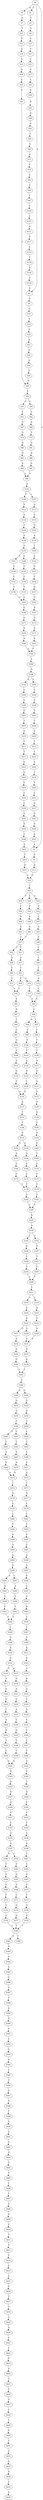 strict digraph  {
	S0 -> S1 [ label = T ];
	S0 -> S2 [ label = A ];
	S0 -> S3 [ label = A ];
	S0 -> S4 [ label = A ];
	S1 -> S5 [ label = T ];
	S2 -> S6 [ label = G ];
	S3 -> S7 [ label = G ];
	S4 -> S8 [ label = C ];
	S5 -> S9 [ label = A ];
	S6 -> S10 [ label = C ];
	S7 -> S11 [ label = T ];
	S8 -> S12 [ label = G ];
	S9 -> S13 [ label = C ];
	S10 -> S14 [ label = T ];
	S11 -> S15 [ label = T ];
	S12 -> S16 [ label = G ];
	S13 -> S17 [ label = C ];
	S14 -> S18 [ label = A ];
	S15 -> S19 [ label = A ];
	S16 -> S20 [ label = T ];
	S17 -> S21 [ label = C ];
	S18 -> S22 [ label = A ];
	S19 -> S23 [ label = G ];
	S20 -> S24 [ label = T ];
	S20 -> S25 [ label = G ];
	S20 -> S26 [ label = C ];
	S21 -> S27 [ label = A ];
	S22 -> S28 [ label = G ];
	S23 -> S29 [ label = G ];
	S24 -> S30 [ label = C ];
	S25 -> S31 [ label = T ];
	S26 -> S32 [ label = C ];
	S27 -> S33 [ label = T ];
	S28 -> S34 [ label = A ];
	S29 -> S35 [ label = A ];
	S30 -> S36 [ label = A ];
	S31 -> S37 [ label = C ];
	S32 -> S38 [ label = A ];
	S33 -> S39 [ label = G ];
	S34 -> S40 [ label = C ];
	S35 -> S41 [ label = C ];
	S36 -> S42 [ label = G ];
	S37 -> S43 [ label = G ];
	S38 -> S44 [ label = G ];
	S39 -> S45 [ label = A ];
	S40 -> S46 [ label = T ];
	S41 -> S46 [ label = T ];
	S42 -> S47 [ label = T ];
	S43 -> S48 [ label = T ];
	S44 -> S47 [ label = T ];
	S45 -> S49 [ label = G ];
	S46 -> S50 [ label = T ];
	S47 -> S51 [ label = T ];
	S47 -> S52 [ label = C ];
	S48 -> S53 [ label = C ];
	S49 -> S54 [ label = A ];
	S50 -> S55 [ label = C ];
	S50 -> S56 [ label = G ];
	S51 -> S57 [ label = A ];
	S52 -> S58 [ label = A ];
	S53 -> S59 [ label = T ];
	S54 -> S60 [ label = C ];
	S55 -> S61 [ label = C ];
	S56 -> S62 [ label = C ];
	S57 -> S63 [ label = T ];
	S58 -> S64 [ label = T ];
	S59 -> S65 [ label = T ];
	S60 -> S66 [ label = G ];
	S61 -> S67 [ label = G ];
	S62 -> S68 [ label = G ];
	S63 -> S69 [ label = T ];
	S63 -> S70 [ label = A ];
	S64 -> S71 [ label = T ];
	S65 -> S72 [ label = A ];
	S66 -> S73 [ label = A ];
	S67 -> S74 [ label = G ];
	S68 -> S75 [ label = C ];
	S69 -> S76 [ label = T ];
	S70 -> S77 [ label = C ];
	S71 -> S76 [ label = T ];
	S72 -> S78 [ label = C ];
	S73 -> S79 [ label = C ];
	S74 -> S80 [ label = G ];
	S75 -> S81 [ label = G ];
	S76 -> S82 [ label = A ];
	S77 -> S83 [ label = A ];
	S78 -> S83 [ label = A ];
	S79 -> S84 [ label = C ];
	S80 -> S85 [ label = G ];
	S81 -> S86 [ label = G ];
	S82 -> S87 [ label = A ];
	S83 -> S88 [ label = A ];
	S84 -> S89 [ label = T ];
	S85 -> S90 [ label = G ];
	S86 -> S91 [ label = G ];
	S87 -> S92 [ label = T ];
	S88 -> S93 [ label = C ];
	S88 -> S94 [ label = A ];
	S89 -> S95 [ label = T ];
	S90 -> S96 [ label = A ];
	S91 -> S96 [ label = A ];
	S92 -> S97 [ label = C ];
	S93 -> S98 [ label = C ];
	S94 -> S99 [ label = C ];
	S95 -> S100 [ label = T ];
	S96 -> S101 [ label = A ];
	S97 -> S102 [ label = G ];
	S98 -> S103 [ label = T ];
	S99 -> S104 [ label = T ];
	S100 -> S105 [ label = C ];
	S101 -> S106 [ label = T ];
	S101 -> S107 [ label = C ];
	S102 -> S108 [ label = A ];
	S103 -> S109 [ label = T ];
	S104 -> S110 [ label = C ];
	S105 -> S111 [ label = A ];
	S106 -> S112 [ label = A ];
	S107 -> S113 [ label = A ];
	S108 -> S114 [ label = A ];
	S109 -> S115 [ label = A ];
	S110 -> S116 [ label = A ];
	S111 -> S117 [ label = A ];
	S112 -> S118 [ label = G ];
	S113 -> S119 [ label = G ];
	S114 -> S120 [ label = G ];
	S115 -> S121 [ label = G ];
	S116 -> S122 [ label = G ];
	S117 -> S123 [ label = C ];
	S118 -> S124 [ label = T ];
	S119 -> S125 [ label = C ];
	S120 -> S126 [ label = T ];
	S121 -> S127 [ label = G ];
	S122 -> S128 [ label = T ];
	S123 -> S129 [ label = T ];
	S124 -> S130 [ label = A ];
	S125 -> S131 [ label = A ];
	S126 -> S132 [ label = A ];
	S127 -> S133 [ label = A ];
	S128 -> S132 [ label = A ];
	S129 -> S134 [ label = A ];
	S130 -> S135 [ label = T ];
	S131 -> S136 [ label = T ];
	S132 -> S137 [ label = G ];
	S133 -> S138 [ label = G ];
	S134 -> S139 [ label = A ];
	S135 -> S140 [ label = C ];
	S135 -> S141 [ label = A ];
	S136 -> S142 [ label = G ];
	S137 -> S143 [ label = T ];
	S138 -> S144 [ label = G ];
	S139 -> S2 [ label = A ];
	S140 -> S145 [ label = C ];
	S141 -> S146 [ label = C ];
	S142 -> S147 [ label = C ];
	S143 -> S148 [ label = T ];
	S144 -> S149 [ label = C ];
	S145 -> S150 [ label = C ];
	S146 -> S151 [ label = C ];
	S147 -> S152 [ label = C ];
	S148 -> S153 [ label = G ];
	S149 -> S154 [ label = G ];
	S150 -> S155 [ label = T ];
	S151 -> S156 [ label = T ];
	S152 -> S157 [ label = G ];
	S153 -> S158 [ label = G ];
	S153 -> S159 [ label = A ];
	S154 -> S160 [ label = G ];
	S155 -> S161 [ label = C ];
	S156 -> S161 [ label = C ];
	S157 -> S162 [ label = C ];
	S158 -> S163 [ label = A ];
	S159 -> S164 [ label = A ];
	S160 -> S165 [ label = T ];
	S161 -> S166 [ label = C ];
	S162 -> S167 [ label = G ];
	S163 -> S168 [ label = C ];
	S164 -> S169 [ label = C ];
	S165 -> S170 [ label = T ];
	S166 -> S171 [ label = C ];
	S167 -> S172 [ label = C ];
	S168 -> S173 [ label = C ];
	S169 -> S174 [ label = C ];
	S170 -> S175 [ label = C ];
	S171 -> S176 [ label = A ];
	S172 -> S177 [ label = A ];
	S173 -> S178 [ label = T ];
	S174 -> S178 [ label = T ];
	S175 -> S179 [ label = T ];
	S176 -> S180 [ label = A ];
	S177 -> S181 [ label = A ];
	S178 -> S182 [ label = A ];
	S179 -> S183 [ label = A ];
	S180 -> S184 [ label = C ];
	S181 -> S184 [ label = C ];
	S182 -> S185 [ label = C ];
	S183 -> S185 [ label = C ];
	S184 -> S186 [ label = A ];
	S185 -> S187 [ label = A ];
	S186 -> S188 [ label = G ];
	S187 -> S189 [ label = A ];
	S188 -> S190 [ label = T ];
	S188 -> S191 [ label = G ];
	S189 -> S192 [ label = T ];
	S189 -> S193 [ label = G ];
	S190 -> S194 [ label = C ];
	S191 -> S195 [ label = C ];
	S192 -> S196 [ label = G ];
	S193 -> S197 [ label = G ];
	S194 -> S198 [ label = C ];
	S195 -> S199 [ label = C ];
	S196 -> S200 [ label = C ];
	S197 -> S201 [ label = C ];
	S198 -> S202 [ label = T ];
	S199 -> S203 [ label = G ];
	S200 -> S204 [ label = C ];
	S201 -> S205 [ label = C ];
	S202 -> S206 [ label = T ];
	S203 -> S207 [ label = T ];
	S204 -> S208 [ label = T ];
	S205 -> S208 [ label = T ];
	S206 -> S209 [ label = G ];
	S207 -> S210 [ label = G ];
	S208 -> S211 [ label = T ];
	S209 -> S212 [ label = T ];
	S210 -> S213 [ label = C ];
	S211 -> S214 [ label = C ];
	S211 -> S215 [ label = T ];
	S212 -> S216 [ label = T ];
	S213 -> S217 [ label = T ];
	S214 -> S218 [ label = A ];
	S215 -> S219 [ label = A ];
	S216 -> S220 [ label = A ];
	S217 -> S221 [ label = A ];
	S218 -> S222 [ label = A ];
	S219 -> S223 [ label = A ];
	S220 -> S224 [ label = T ];
	S221 -> S225 [ label = C ];
	S222 -> S226 [ label = A ];
	S222 -> S227 [ label = G ];
	S223 -> S228 [ label = A ];
	S224 -> S229 [ label = T ];
	S225 -> S230 [ label = T ];
	S226 -> S231 [ label = A ];
	S227 -> S232 [ label = A ];
	S228 -> S231 [ label = A ];
	S229 -> S233 [ label = C ];
	S230 -> S234 [ label = C ];
	S231 -> S235 [ label = A ];
	S232 -> S236 [ label = A ];
	S233 -> S237 [ label = G ];
	S234 -> S238 [ label = C ];
	S235 -> S239 [ label = G ];
	S236 -> S240 [ label = G ];
	S237 -> S241 [ label = G ];
	S238 -> S242 [ label = G ];
	S239 -> S243 [ label = T ];
	S240 -> S243 [ label = T ];
	S241 -> S244 [ label = G ];
	S242 -> S245 [ label = G ];
	S243 -> S246 [ label = A ];
	S244 -> S247 [ label = A ];
	S245 -> S248 [ label = T ];
	S246 -> S249 [ label = A ];
	S246 -> S250 [ label = G ];
	S247 -> S4 [ label = A ];
	S248 -> S251 [ label = A ];
	S249 -> S252 [ label = G ];
	S250 -> S253 [ label = G ];
	S251 -> S254 [ label = C ];
	S252 -> S255 [ label = G ];
	S253 -> S256 [ label = G ];
	S254 -> S257 [ label = G ];
	S255 -> S258 [ label = T ];
	S256 -> S259 [ label = C ];
	S257 -> S16 [ label = G ];
	S258 -> S260 [ label = G ];
	S258 -> S261 [ label = C ];
	S259 -> S262 [ label = C ];
	S260 -> S263 [ label = T ];
	S261 -> S264 [ label = T ];
	S262 -> S265 [ label = T ];
	S263 -> S266 [ label = A ];
	S264 -> S267 [ label = A ];
	S265 -> S268 [ label = T ];
	S266 -> S269 [ label = A ];
	S267 -> S270 [ label = A ];
	S268 -> S271 [ label = C ];
	S269 -> S272 [ label = A ];
	S270 -> S272 [ label = A ];
	S271 -> S273 [ label = A ];
	S272 -> S274 [ label = C ];
	S273 -> S275 [ label = T ];
	S274 -> S276 [ label = G ];
	S275 -> S277 [ label = G ];
	S276 -> S278 [ label = C ];
	S277 -> S279 [ label = C ];
	S278 -> S280 [ label = C ];
	S279 -> S281 [ label = T ];
	S280 -> S282 [ label = T ];
	S281 -> S283 [ label = T ];
	S282 -> S284 [ label = A ];
	S283 -> S285 [ label = A ];
	S284 -> S286 [ label = A ];
	S285 -> S287 [ label = C ];
	S286 -> S288 [ label = A ];
	S287 -> S289 [ label = A ];
	S288 -> S290 [ label = G ];
	S289 -> S291 [ label = G ];
	S290 -> S292 [ label = A ];
	S290 -> S293 [ label = T ];
	S291 -> S294 [ label = G ];
	S292 -> S295 [ label = A ];
	S293 -> S296 [ label = A ];
	S294 -> S297 [ label = C ];
	S295 -> S298 [ label = G ];
	S296 -> S299 [ label = G ];
	S297 -> S300 [ label = A ];
	S298 -> S301 [ label = T ];
	S299 -> S302 [ label = T ];
	S300 -> S303 [ label = G ];
	S301 -> S304 [ label = T ];
	S302 -> S304 [ label = T ];
	S303 -> S305 [ label = T ];
	S304 -> S306 [ label = C ];
	S305 -> S307 [ label = T ];
	S306 -> S308 [ label = G ];
	S307 -> S309 [ label = G ];
	S308 -> S310 [ label = A ];
	S309 -> S311 [ label = A ];
	S310 -> S312 [ label = G ];
	S311 -> S313 [ label = G ];
	S312 -> S314 [ label = G ];
	S312 -> S315 [ label = G ];
	S313 -> S316 [ label = A ];
	S314 -> S317 [ label = A ];
	S315 -> S318 [ label = A ];
	S316 -> S319 [ label = A ];
	S317 -> S320 [ label = A ];
	S318 -> S321 [ label = A ];
	S319 -> S322 [ label = A ];
	S320 -> S323 [ label = G ];
	S321 -> S324 [ label = C ];
	S322 -> S325 [ label = C ];
	S323 -> S326 [ label = T ];
	S324 -> S327 [ label = A ];
	S325 -> S328 [ label = A ];
	S326 -> S329 [ label = A ];
	S327 -> S330 [ label = C ];
	S328 -> S331 [ label = C ];
	S329 -> S332 [ label = G ];
	S330 -> S333 [ label = G ];
	S331 -> S334 [ label = C ];
	S332 -> S335 [ label = T ];
	S333 -> S336 [ label = T ];
	S334 -> S337 [ label = T ];
	S335 -> S338 [ label = C ];
	S336 -> S339 [ label = C ];
	S337 -> S340 [ label = T ];
	S338 -> S341 [ label = G ];
	S339 -> S341 [ label = G ];
	S340 -> S342 [ label = T ];
	S341 -> S343 [ label = G ];
	S342 -> S344 [ label = C ];
	S343 -> S345 [ label = A ];
	S344 -> S346 [ label = T ];
	S345 -> S347 [ label = G ];
	S346 -> S348 [ label = A ];
	S347 -> S349 [ label = G ];
	S348 -> S350 [ label = C ];
	S349 -> S351 [ label = A ];
	S350 -> S352 [ label = A ];
	S351 -> S353 [ label = C ];
	S352 -> S354 [ label = T ];
	S353 -> S355 [ label = G ];
	S354 -> S356 [ label = C ];
	S355 -> S357 [ label = A ];
	S356 -> S358 [ label = A ];
	S357 -> S359 [ label = C ];
	S357 -> S360 [ label = G ];
	S358 -> S361 [ label = T ];
	S359 -> S362 [ label = C ];
	S360 -> S363 [ label = C ];
	S361 -> S364 [ label = C ];
	S362 -> S365 [ label = G ];
	S363 -> S366 [ label = G ];
	S364 -> S367 [ label = G ];
	S365 -> S368 [ label = A ];
	S366 -> S369 [ label = G ];
	S367 -> S370 [ label = T ];
	S368 -> S371 [ label = C ];
	S369 -> S372 [ label = C ];
	S370 -> S373 [ label = C ];
	S371 -> S374 [ label = G ];
	S372 -> S375 [ label = G ];
	S373 -> S376 [ label = G ];
	S374 -> S377 [ label = G ];
	S375 -> S378 [ label = G ];
	S376 -> S379 [ label = G ];
	S377 -> S380 [ label = T ];
	S378 -> S380 [ label = T ];
	S379 -> S380 [ label = T ];
	S380 -> S381 [ label = A ];
	S380 -> S382 [ label = T ];
	S381 -> S383 [ label = G ];
	S383 -> S384 [ label = A ];
	S384 -> S385 [ label = A ];
	S385 -> S386 [ label = C ];
	S386 -> S387 [ label = C ];
	S387 -> S388 [ label = T ];
	S388 -> S389 [ label = A ];
	S389 -> S390 [ label = G ];
	S390 -> S391 [ label = A ];
	S391 -> S392 [ label = T ];
	S392 -> S393 [ label = G ];
	S393 -> S394 [ label = A ];
	S394 -> S395 [ label = C ];
	S395 -> S396 [ label = T ];
	S396 -> S397 [ label = G ];
	S397 -> S398 [ label = A ];
	S398 -> S399 [ label = T ];
	S399 -> S400 [ label = G ];
	S400 -> S401 [ label = A ];
	S401 -> S402 [ label = G ];
	S402 -> S403 [ label = G ];
	S403 -> S404 [ label = G ];
	S404 -> S405 [ label = T ];
	S405 -> S406 [ label = C ];
	S406 -> S407 [ label = T ];
	S407 -> S408 [ label = G ];
	S408 -> S409 [ label = A ];
	S409 -> S410 [ label = C ];
	S410 -> S411 [ label = T ];
	S411 -> S412 [ label = T ];
	S412 -> S413 [ label = T ];
	S413 -> S414 [ label = C ];
	S414 -> S415 [ label = A ];
	S415 -> S416 [ label = A ];
	S416 -> S417 [ label = T ];
	S417 -> S418 [ label = T ];
	S418 -> S419 [ label = C ];
	S419 -> S420 [ label = G ];
	S420 -> S421 [ label = C ];
	S421 -> S422 [ label = C ];
	S422 -> S423 [ label = G ];
	S423 -> S424 [ label = A ];
	S424 -> S425 [ label = T ];
	S425 -> S426 [ label = T ];
	S426 -> S427 [ label = G ];
	S427 -> S428 [ label = T ];
	S428 -> S429 [ label = C ];
	S429 -> S430 [ label = G ];
	S430 -> S431 [ label = T ];
	S431 -> S432 [ label = C ];
	S432 -> S433 [ label = G ];
	S433 -> S434 [ label = A ];
	S434 -> S435 [ label = T ];
	S435 -> S436 [ label = A ];
}
